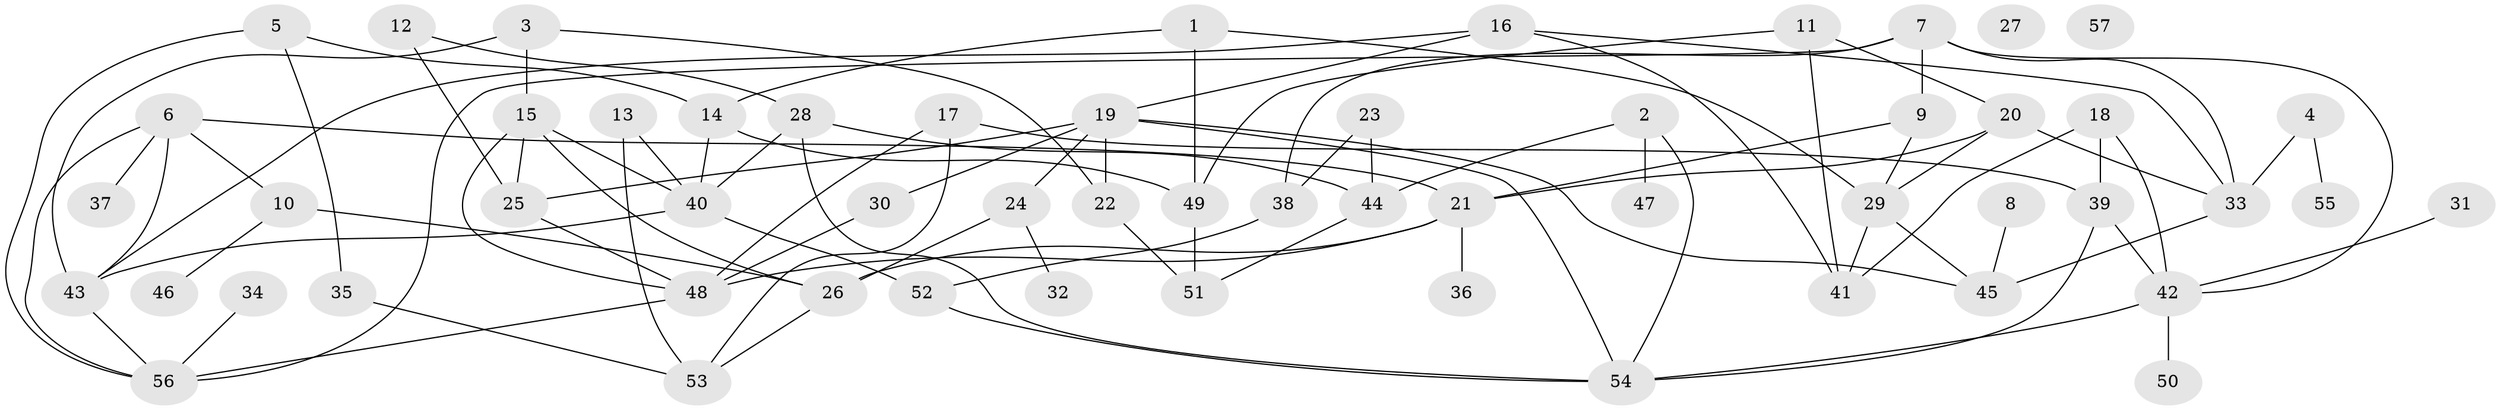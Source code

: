 // Generated by graph-tools (version 1.1) at 2025/33/03/09/25 02:33:26]
// undirected, 57 vertices, 93 edges
graph export_dot {
graph [start="1"]
  node [color=gray90,style=filled];
  1;
  2;
  3;
  4;
  5;
  6;
  7;
  8;
  9;
  10;
  11;
  12;
  13;
  14;
  15;
  16;
  17;
  18;
  19;
  20;
  21;
  22;
  23;
  24;
  25;
  26;
  27;
  28;
  29;
  30;
  31;
  32;
  33;
  34;
  35;
  36;
  37;
  38;
  39;
  40;
  41;
  42;
  43;
  44;
  45;
  46;
  47;
  48;
  49;
  50;
  51;
  52;
  53;
  54;
  55;
  56;
  57;
  1 -- 14;
  1 -- 29;
  1 -- 49;
  2 -- 44;
  2 -- 47;
  2 -- 54;
  3 -- 15;
  3 -- 22;
  3 -- 43;
  4 -- 33;
  4 -- 55;
  5 -- 14;
  5 -- 35;
  5 -- 56;
  6 -- 10;
  6 -- 21;
  6 -- 37;
  6 -- 43;
  6 -- 56;
  7 -- 9;
  7 -- 33;
  7 -- 38;
  7 -- 42;
  7 -- 56;
  8 -- 45;
  9 -- 21;
  9 -- 29;
  10 -- 26;
  10 -- 46;
  11 -- 20;
  11 -- 41;
  11 -- 49;
  12 -- 25;
  12 -- 28;
  13 -- 40;
  13 -- 53;
  14 -- 40;
  14 -- 49;
  15 -- 25;
  15 -- 26;
  15 -- 40;
  15 -- 48;
  16 -- 19;
  16 -- 33;
  16 -- 41;
  16 -- 43;
  17 -- 39;
  17 -- 48;
  17 -- 53;
  18 -- 39;
  18 -- 41;
  18 -- 42;
  19 -- 22;
  19 -- 24;
  19 -- 25;
  19 -- 30;
  19 -- 45;
  19 -- 54;
  20 -- 21;
  20 -- 29;
  20 -- 33;
  21 -- 26;
  21 -- 36;
  21 -- 48;
  22 -- 51;
  23 -- 38;
  23 -- 44;
  24 -- 26;
  24 -- 32;
  25 -- 48;
  26 -- 53;
  28 -- 40;
  28 -- 44;
  28 -- 54;
  29 -- 41;
  29 -- 45;
  30 -- 48;
  31 -- 42;
  33 -- 45;
  34 -- 56;
  35 -- 53;
  38 -- 52;
  39 -- 42;
  39 -- 54;
  40 -- 43;
  40 -- 52;
  42 -- 50;
  42 -- 54;
  43 -- 56;
  44 -- 51;
  48 -- 56;
  49 -- 51;
  52 -- 54;
}
